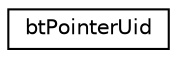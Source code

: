 digraph "Graphical Class Hierarchy"
{
  edge [fontname="Helvetica",fontsize="10",labelfontname="Helvetica",labelfontsize="10"];
  node [fontname="Helvetica",fontsize="10",shape=record];
  rankdir="LR";
  Node1 [label="btPointerUid",height=0.2,width=0.4,color="black", fillcolor="white", style="filled",URL="$structbt_pointer_uid.html"];
}
